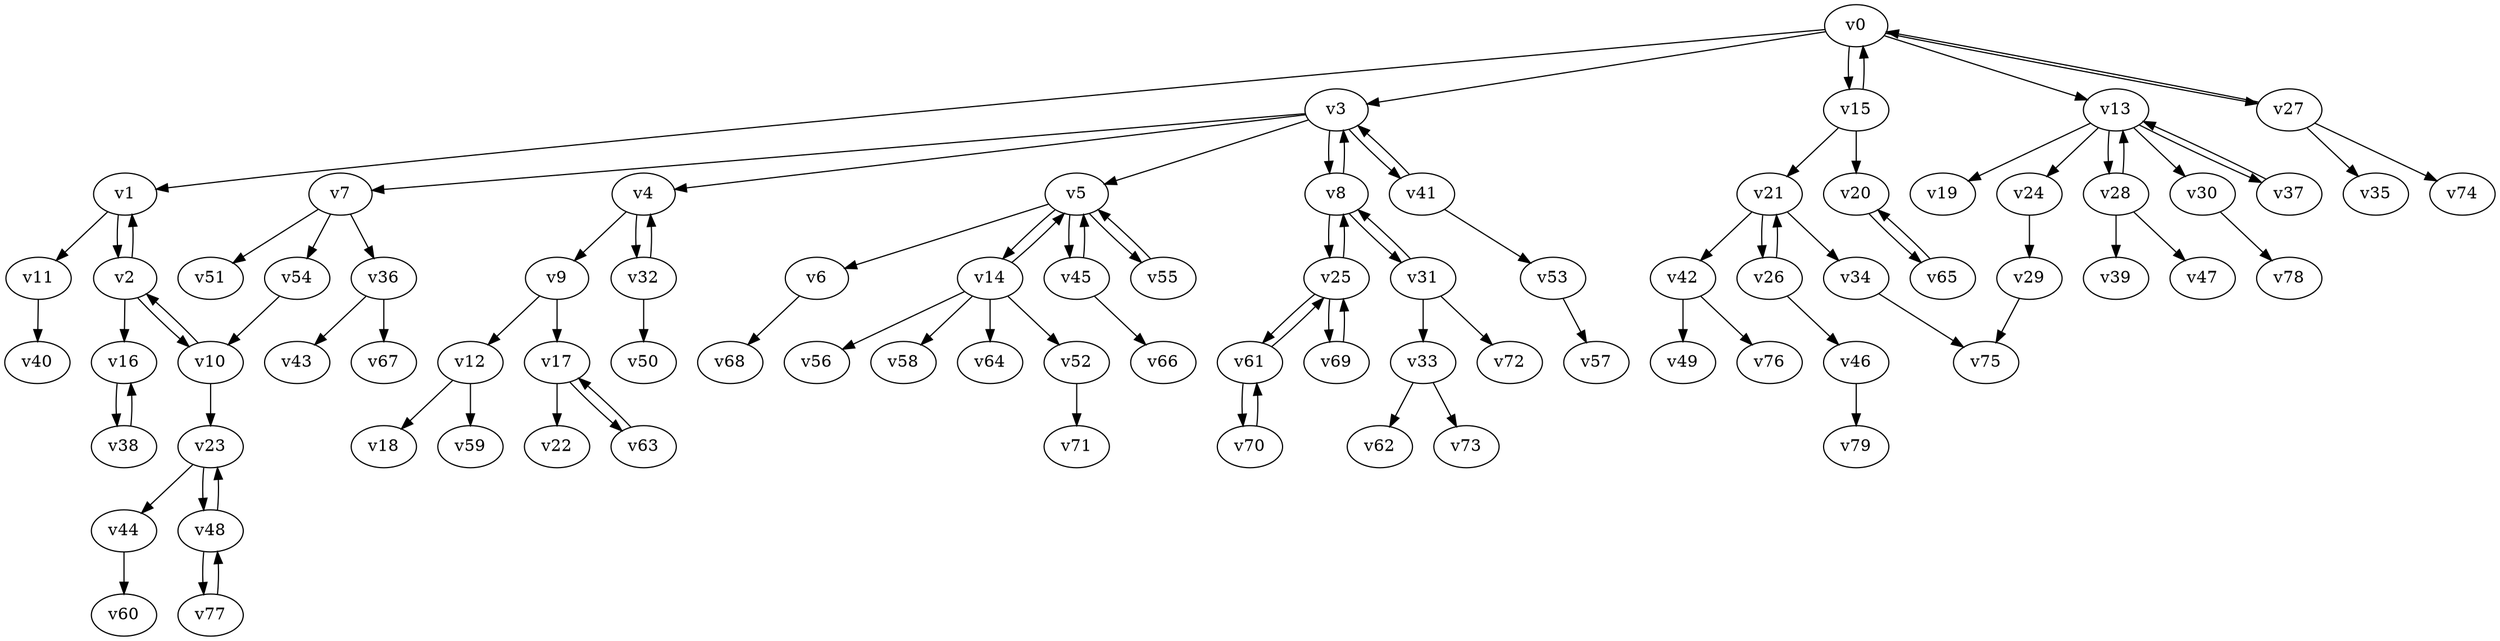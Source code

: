 digraph test112 {
    v0 [name="v0", player=0, weight=13];
    v1 [name="v1", player=1, weight=-1];
    v2 [name="v2", player=0, weight=8];
    v3 [name="v3", player=1, weight=1];
    v4 [name="v4", player=0, weight=3];
    v5 [name="v5", player=1, weight=6];
    v6 [name="v6", player=0, weight=1];
    v7 [name="v7", player=1, weight=4];
    v8 [name="v8", player=0, weight=11];
    v9 [name="v9", player=1, weight=0];
    v10 [name="v10", player=0, weight=3];
    v11 [name="v11", player=1, weight=10];
    v12 [name="v12", player=0, weight=6];
    v13 [name="v13", player=1, weight=13];
    v14 [name="v14", player=0, weight=13];
    v15 [name="v15", player=1, weight=12];
    v16 [name="v16", player=0, weight=5];
    v17 [name="v17", player=1, weight=12];
    v18 [name="v18", player=0, weight=8];
    v19 [name="v19", player=1, weight=10];
    v20 [name="v20", player=0, weight=8];
    v21 [name="v21", player=1, weight=4];
    v22 [name="v22", player=0, weight=14];
    v23 [name="v23", player=1, weight=9];
    v24 [name="v24", player=0, weight=15];
    v25 [name="v25", player=1, weight=16];
    v26 [name="v26", player=0, weight=6];
    v27 [name="v27", player=1, weight=3];
    v28 [name="v28", player=0, weight=14];
    v29 [name="v29", player=1, weight=2];
    v30 [name="v30", player=0, weight=2];
    v31 [name="v31", player=1, weight=2];
    v32 [name="v32", player=0, weight=6];
    v33 [name="v33", player=1, weight=9];
    v34 [name="v34", player=0, weight=11];
    v35 [name="v35", player=1, weight=1];
    v36 [name="v36", player=0, weight=5];
    v37 [name="v37", player=1, weight=3];
    v38 [name="v38", player=0, weight=12];
    v39 [name="v39", player=1, weight=0];
    v40 [name="v40", player=0, weight=3];
    v41 [name="v41", player=1, weight=13];
    v42 [name="v42", player=0, weight=15];
    v43 [name="v43", player=1, weight=10];
    v44 [name="v44", player=0, weight=16];
    v45 [name="v45", player=1, weight=1];
    v46 [name="v46", player=0, weight=16];
    v47 [name="v47", player=1, weight=5];
    v48 [name="v48", player=0, weight=3];
    v49 [name="v49", player=1, weight=2];
    v50 [name="v50", player=0, weight=11];
    v51 [name="v51", player=1, weight=6];
    v52 [name="v52", player=0, weight=10];
    v53 [name="v53", player=1, weight=8];
    v54 [name="v54", player=0, weight=8];
    v55 [name="v55", player=1, weight=10];
    v56 [name="v56", player=0, weight=13];
    v57 [name="v57", player=1, weight=4];
    v58 [name="v58", player=0, weight=6];
    v59 [name="v59", player=1, weight=15];
    v60 [name="v60", player=0, weight=8];
    v61 [name="v61", player=1, weight=1];
    v62 [name="v62", player=0, weight=9];
    v63 [name="v63", player=1, weight=13];
    v64 [name="v64", player=0, weight=0];
    v65 [name="v65", player=1, weight=2];
    v66 [name="v66", player=0, weight=4];
    v67 [name="v67", player=1, weight=3];
    v68 [name="v68", player=0, weight=5];
    v69 [name="v69", player=1, weight=6];
    v70 [name="v70", player=0, weight=-3];
    v71 [name="v71", player=1, weight=14];
    v72 [name="v72", player=0, weight=0];
    v73 [name="v73", player=1, weight=9];
    v74 [name="v74", player=0, weight=6];
    v75 [name="v75", player=1, weight=3];
    v76 [name="v76", player=0, weight=5];
    v77 [name="v77", player=1, weight=2];
    v78 [name="v78", player=0, weight=16];
    v79 [name="v79", player=1, weight=9];
    v0 -> v1;
    v1 -> v2;
    v2 -> v1;
    v0 -> v3;
    v3 -> v4;
    v3 -> v5;
    v5 -> v6;
    v3 -> v7;
    v3 -> v8;
    v8 -> v3;
    v4 -> v9;
    v2 -> v10;
    v10 -> v2;
    v1 -> v11;
    v9 -> v12;
    v0 -> v13;
    v5 -> v14;
    v14 -> v5;
    v0 -> v15;
    v15 -> v0;
    v2 -> v16;
    v9 -> v17;
    v12 -> v18;
    v13 -> v19;
    v15 -> v20;
    v15 -> v21;
    v17 -> v22;
    v10 -> v23;
    v13 -> v24;
    v8 -> v25;
    v25 -> v8;
    v21 -> v26;
    v26 -> v21;
    v0 -> v27;
    v27 -> v0;
    v13 -> v28;
    v28 -> v13;
    v24 -> v29;
    v13 -> v30;
    v8 -> v31;
    v31 -> v8;
    v4 -> v32;
    v32 -> v4;
    v31 -> v33;
    v21 -> v34;
    v27 -> v35;
    v7 -> v36;
    v13 -> v37;
    v37 -> v13;
    v16 -> v38;
    v38 -> v16;
    v28 -> v39;
    v11 -> v40;
    v3 -> v41;
    v41 -> v3;
    v21 -> v42;
    v36 -> v43;
    v23 -> v44;
    v5 -> v45;
    v45 -> v5;
    v26 -> v46;
    v28 -> v47;
    v23 -> v48;
    v48 -> v23;
    v42 -> v49;
    v32 -> v50;
    v7 -> v51;
    v14 -> v52;
    v41 -> v53;
    v7 -> v54;
    v5 -> v55;
    v55 -> v5;
    v14 -> v56;
    v53 -> v57;
    v14 -> v58;
    v12 -> v59;
    v44 -> v60;
    v25 -> v61;
    v61 -> v25;
    v33 -> v62;
    v17 -> v63;
    v63 -> v17;
    v14 -> v64;
    v20 -> v65;
    v65 -> v20;
    v45 -> v66;
    v36 -> v67;
    v6 -> v68;
    v25 -> v69;
    v69 -> v25;
    v61 -> v70;
    v70 -> v61;
    v52 -> v71;
    v31 -> v72;
    v33 -> v73;
    v27 -> v74;
    v34 -> v75;
    v42 -> v76;
    v48 -> v77;
    v77 -> v48;
    v30 -> v78;
    v46 -> v79;
    v29 -> v75;
    v54 -> v10;
}
